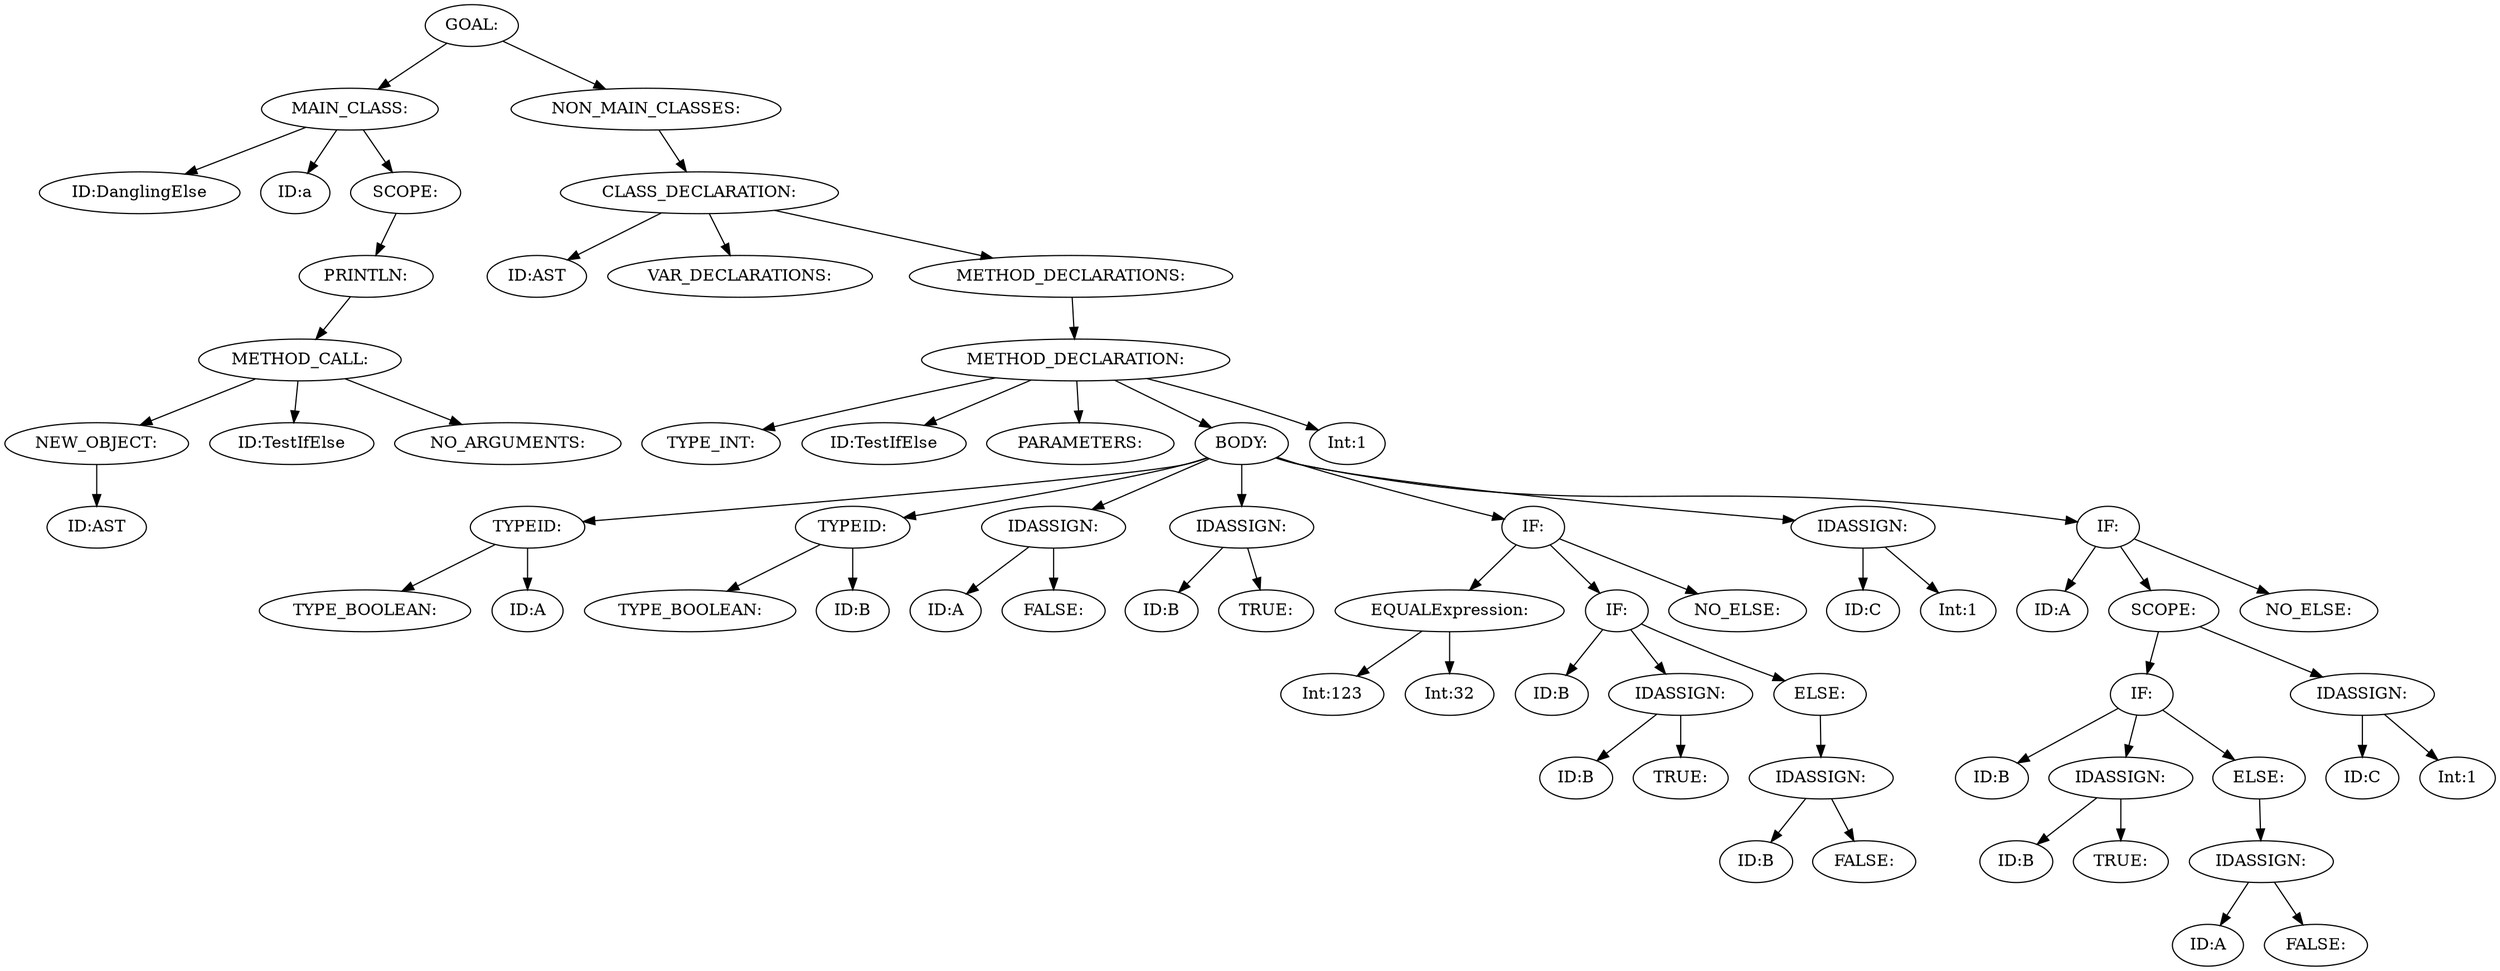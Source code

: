 digraph {
n0 [label="GOAL:"];
n1 [label="MAIN_CLASS:"];
n2 [label="ID:DanglingElse"];
n1 -> n2
n3 [label="ID:a"];
n1 -> n3
n4 [label="SCOPE:"];
n5 [label="PRINTLN:"];
n6 [label="METHOD_CALL:"];
n7 [label="NEW_OBJECT:"];
n8 [label="ID:AST"];
n7 -> n8
n6 -> n7
n9 [label="ID:TestIfElse"];
n6 -> n9
n10 [label="NO_ARGUMENTS:"];
n6 -> n10
n5 -> n6
n4 -> n5
n1 -> n4
n0 -> n1
n11 [label="NON_MAIN_CLASSES:"];
n12 [label="CLASS_DECLARATION:"];
n13 [label="ID:AST"];
n12 -> n13
n14 [label="VAR_DECLARATIONS:"];
n12 -> n14
n15 [label="METHOD_DECLARATIONS:"];
n16 [label="METHOD_DECLARATION:"];
n17 [label="TYPE_INT:"];
n16 -> n17
n18 [label="ID:TestIfElse"];
n16 -> n18
n19 [label="PARAMETERS:"];
n16 -> n19
n20 [label="BODY:"];
n21 [label="TYPEID:"];
n22 [label="TYPE_BOOLEAN:"];
n21 -> n22
n23 [label="ID:A"];
n21 -> n23
n20 -> n21
n24 [label="TYPEID:"];
n25 [label="TYPE_BOOLEAN:"];
n24 -> n25
n26 [label="ID:B"];
n24 -> n26
n20 -> n24
n27 [label="IDASSIGN:"];
n28 [label="ID:A"];
n27 -> n28
n29 [label="FALSE:"];
n27 -> n29
n20 -> n27
n30 [label="IDASSIGN:"];
n31 [label="ID:B"];
n30 -> n31
n32 [label="TRUE:"];
n30 -> n32
n20 -> n30
n33 [label="IF:"];
n34 [label="EQUALExpression:"];
n35 [label="Int:123"];
n34 -> n35
n36 [label="Int:32"];
n34 -> n36
n33 -> n34
n37 [label="IF:"];
n38 [label="ID:B"];
n37 -> n38
n39 [label="IDASSIGN:"];
n40 [label="ID:B"];
n39 -> n40
n41 [label="TRUE:"];
n39 -> n41
n37 -> n39
n42 [label="ELSE:"];
n43 [label="IDASSIGN:"];
n44 [label="ID:B"];
n43 -> n44
n45 [label="FALSE:"];
n43 -> n45
n42 -> n43
n37 -> n42
n33 -> n37
n46 [label="NO_ELSE:"];
n33 -> n46
n20 -> n33
n47 [label="IDASSIGN:"];
n48 [label="ID:C"];
n47 -> n48
n49 [label="Int:1"];
n47 -> n49
n20 -> n47
n50 [label="IF:"];
n51 [label="ID:A"];
n50 -> n51
n52 [label="SCOPE:"];
n53 [label="IF:"];
n54 [label="ID:B"];
n53 -> n54
n55 [label="IDASSIGN:"];
n56 [label="ID:B"];
n55 -> n56
n57 [label="TRUE:"];
n55 -> n57
n53 -> n55
n58 [label="ELSE:"];
n59 [label="IDASSIGN:"];
n60 [label="ID:A"];
n59 -> n60
n61 [label="FALSE:"];
n59 -> n61
n58 -> n59
n53 -> n58
n52 -> n53
n62 [label="IDASSIGN:"];
n63 [label="ID:C"];
n62 -> n63
n64 [label="Int:1"];
n62 -> n64
n52 -> n62
n50 -> n52
n65 [label="NO_ELSE:"];
n50 -> n65
n20 -> n50
n16 -> n20
n66 [label="Int:1"];
n16 -> n66
n15 -> n16
n12 -> n15
n11 -> n12
n0 -> n11
}
